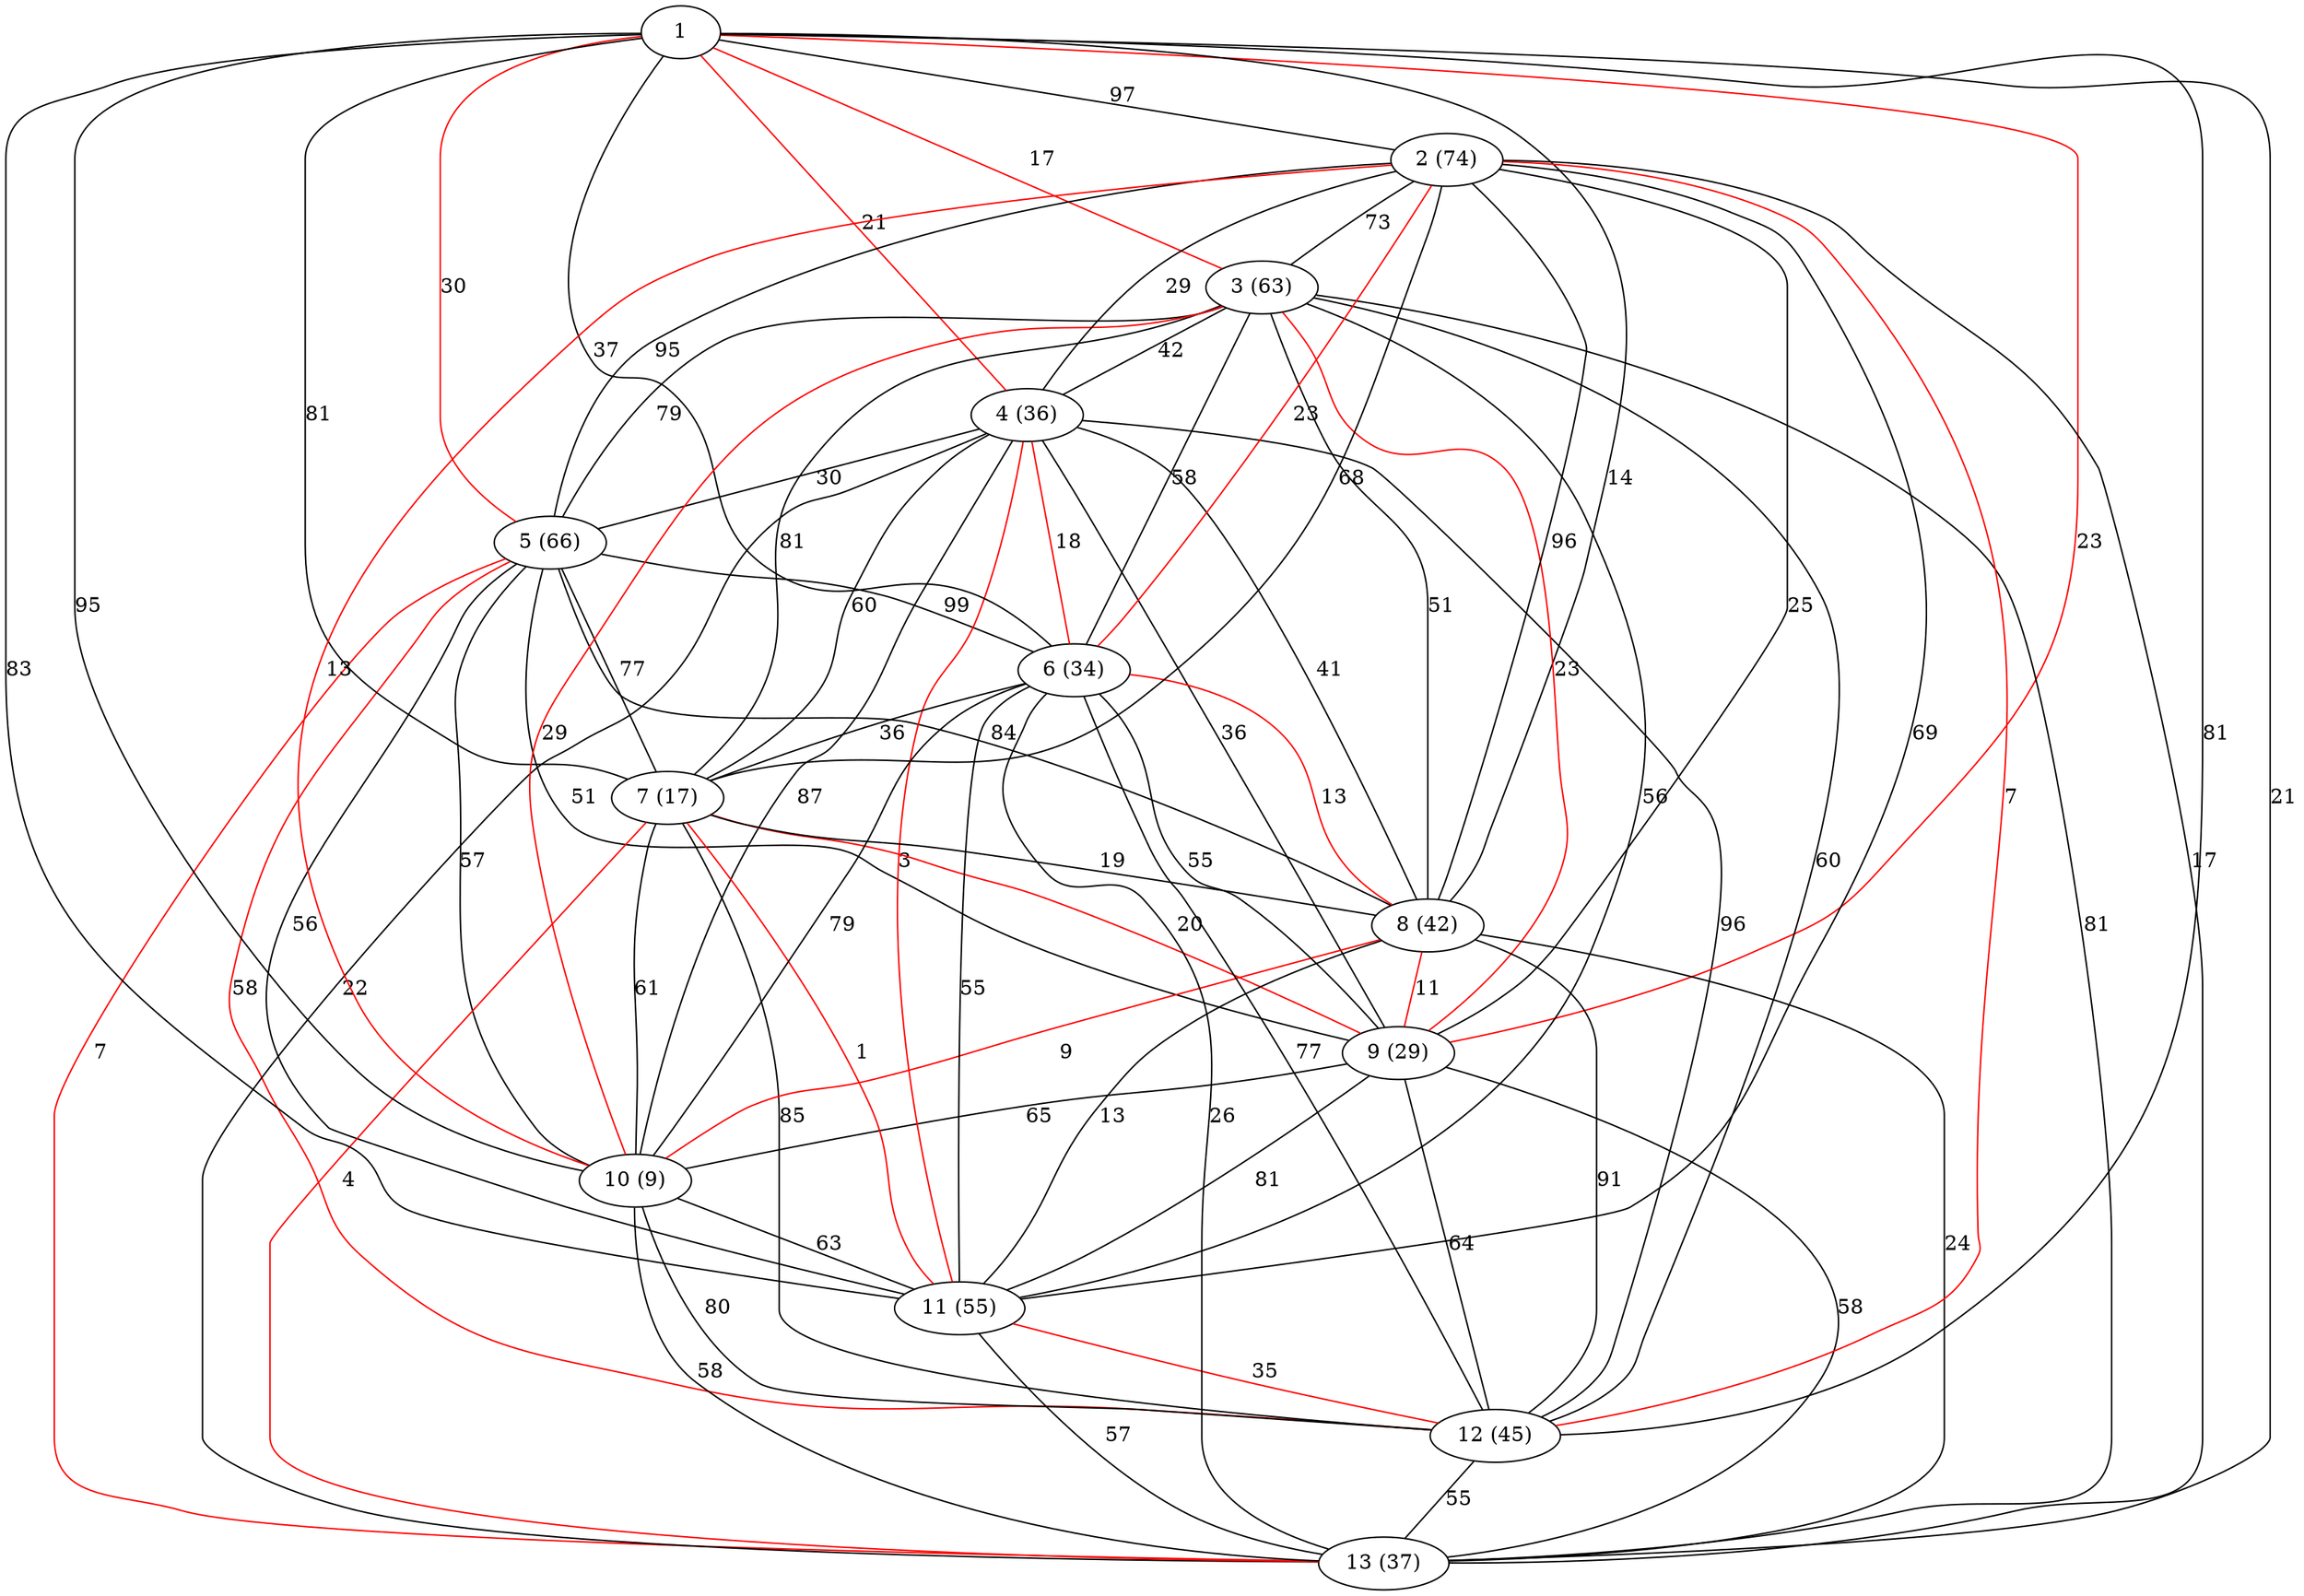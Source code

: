 graph g {
5 -- 9 [label=51 color=black]
4 -- 7 [label=60 color=black]
1 -- 3 [label=17 color=red]
10 -- 11 [label=63 color=black]
4 -- 8 [label=41 color=black]
5 -- 6 [label=99 color=black]
2 -- 8 [label=96 color=black]
6 -- 9 [label=55 color=black]
10 -- 12 [label=80 color=black]
8 -- 9 [label=11 color=red]
4 -- 12 [label=96 color=black]
1 -- 6 [label=37 color=black]
2 -- 12 [label=7 color=red]
7 -- 11 [label=1 color=red]
3 -- 7 [label=81 color=black]
2 -- 5 [label=95 color=black]
1 -- 11 [label=83 color=black]
5 -- 8 [label=84 color=black]
6 -- 12 [label=77 color=black]
1 -- 2 [label=97 color=black]
3 -- 13 [label=81 color=black]
8 -- 13 [label=24 color=black]
6 -- 7 [label=36 color=black]
5 -- 13 [label=7 color=red]
2 -- 9 [label=25 color=black]
12 -- 13 [label=55 color=black]
3 -- 10 [label=29 color=red]
6 -- 10 [label=79 color=black]
8 -- 10 [label=9 color=red]
5 -- 12 [label=58 color=red]
4 -- 13 [label=22 color=black]
1 -- 5 [label=30 color=red]
2 -- 13 [label=17 color=black]
9 -- 11 [label=81 color=black]
3 -- 6 [label=58 color=black]
1 -- 10 [label=95 color=black]
7 -- 9 [label=20 color=red]
10 -- 13 [label=58 color=black]
11 -- 13 [label=57 color=black]
4 -- 10 [label=87 color=black]
2 -- 6 [label=23 color=red]
7 -- 10 [label=61 color=black]
5 -- 11 [label=56 color=black]
4 -- 5 [label=30 color=black]
1 -- 13 [label=21 color=black]
8 -- 11 [label=13 color=black]
7 -- 13 [label=4 color=red]
6 -- 11 [label=55 color=black]
1 -- 4 [label=21 color=red]
2 -- 10 [label=13 color=red]
9 -- 10 [label=65 color=black]
3 -- 9 [label=23 color=red]
2 -- 3 [label=73 color=black]
1 -- 9 [label=23 color=red]
7 -- 12 [label=85 color=black]
6 -- 8 [label=13 color=red]
4 -- 9 [label=36 color=black]
11 -- 12 [label=35 color=red]
4 -- 11 [label=3 color=red]
3 -- 5 [label=79 color=black]
2 -- 7 [label=68 color=black]
9 -- 13 [label=58 color=black]
5 -- 10 [label=57 color=black]
4 -- 6 [label=18 color=red]
1 -- 12 [label=81 color=black]
8 -- 12 [label=91 color=black]
7 -- 8 [label=19 color=black]
5 -- 7 [label=77 color=black]
2 -- 11 [label=69 color=black]
3 -- 8 [label=51 color=black]
3 -- 11 [label=56 color=black]
1 -- 8 [label=14 color=black]
6 -- 13 [label=26 color=black]
1 -- 7 [label=81 color=black]
3 -- 12 [label=60 color=black]
3 -- 4 [label=42 color=black]
2 -- 4 [label=29 color=black]
9 -- 12 [label=64 color=black]
2 [label="2 (74)"]
3 [label="3 (63)"]
4 [label="4 (36)"]
5 [label="5 (66)"]
6 [label="6 (34)"]
7 [label="7 (17)"]
8 [label="8 (42)"]
9 [label="9 (29)"]
10 [label="10 (9)"]
11 [label="11 (55)"]
12 [label="12 (45)"]
13 [label="13 (37)"]
}